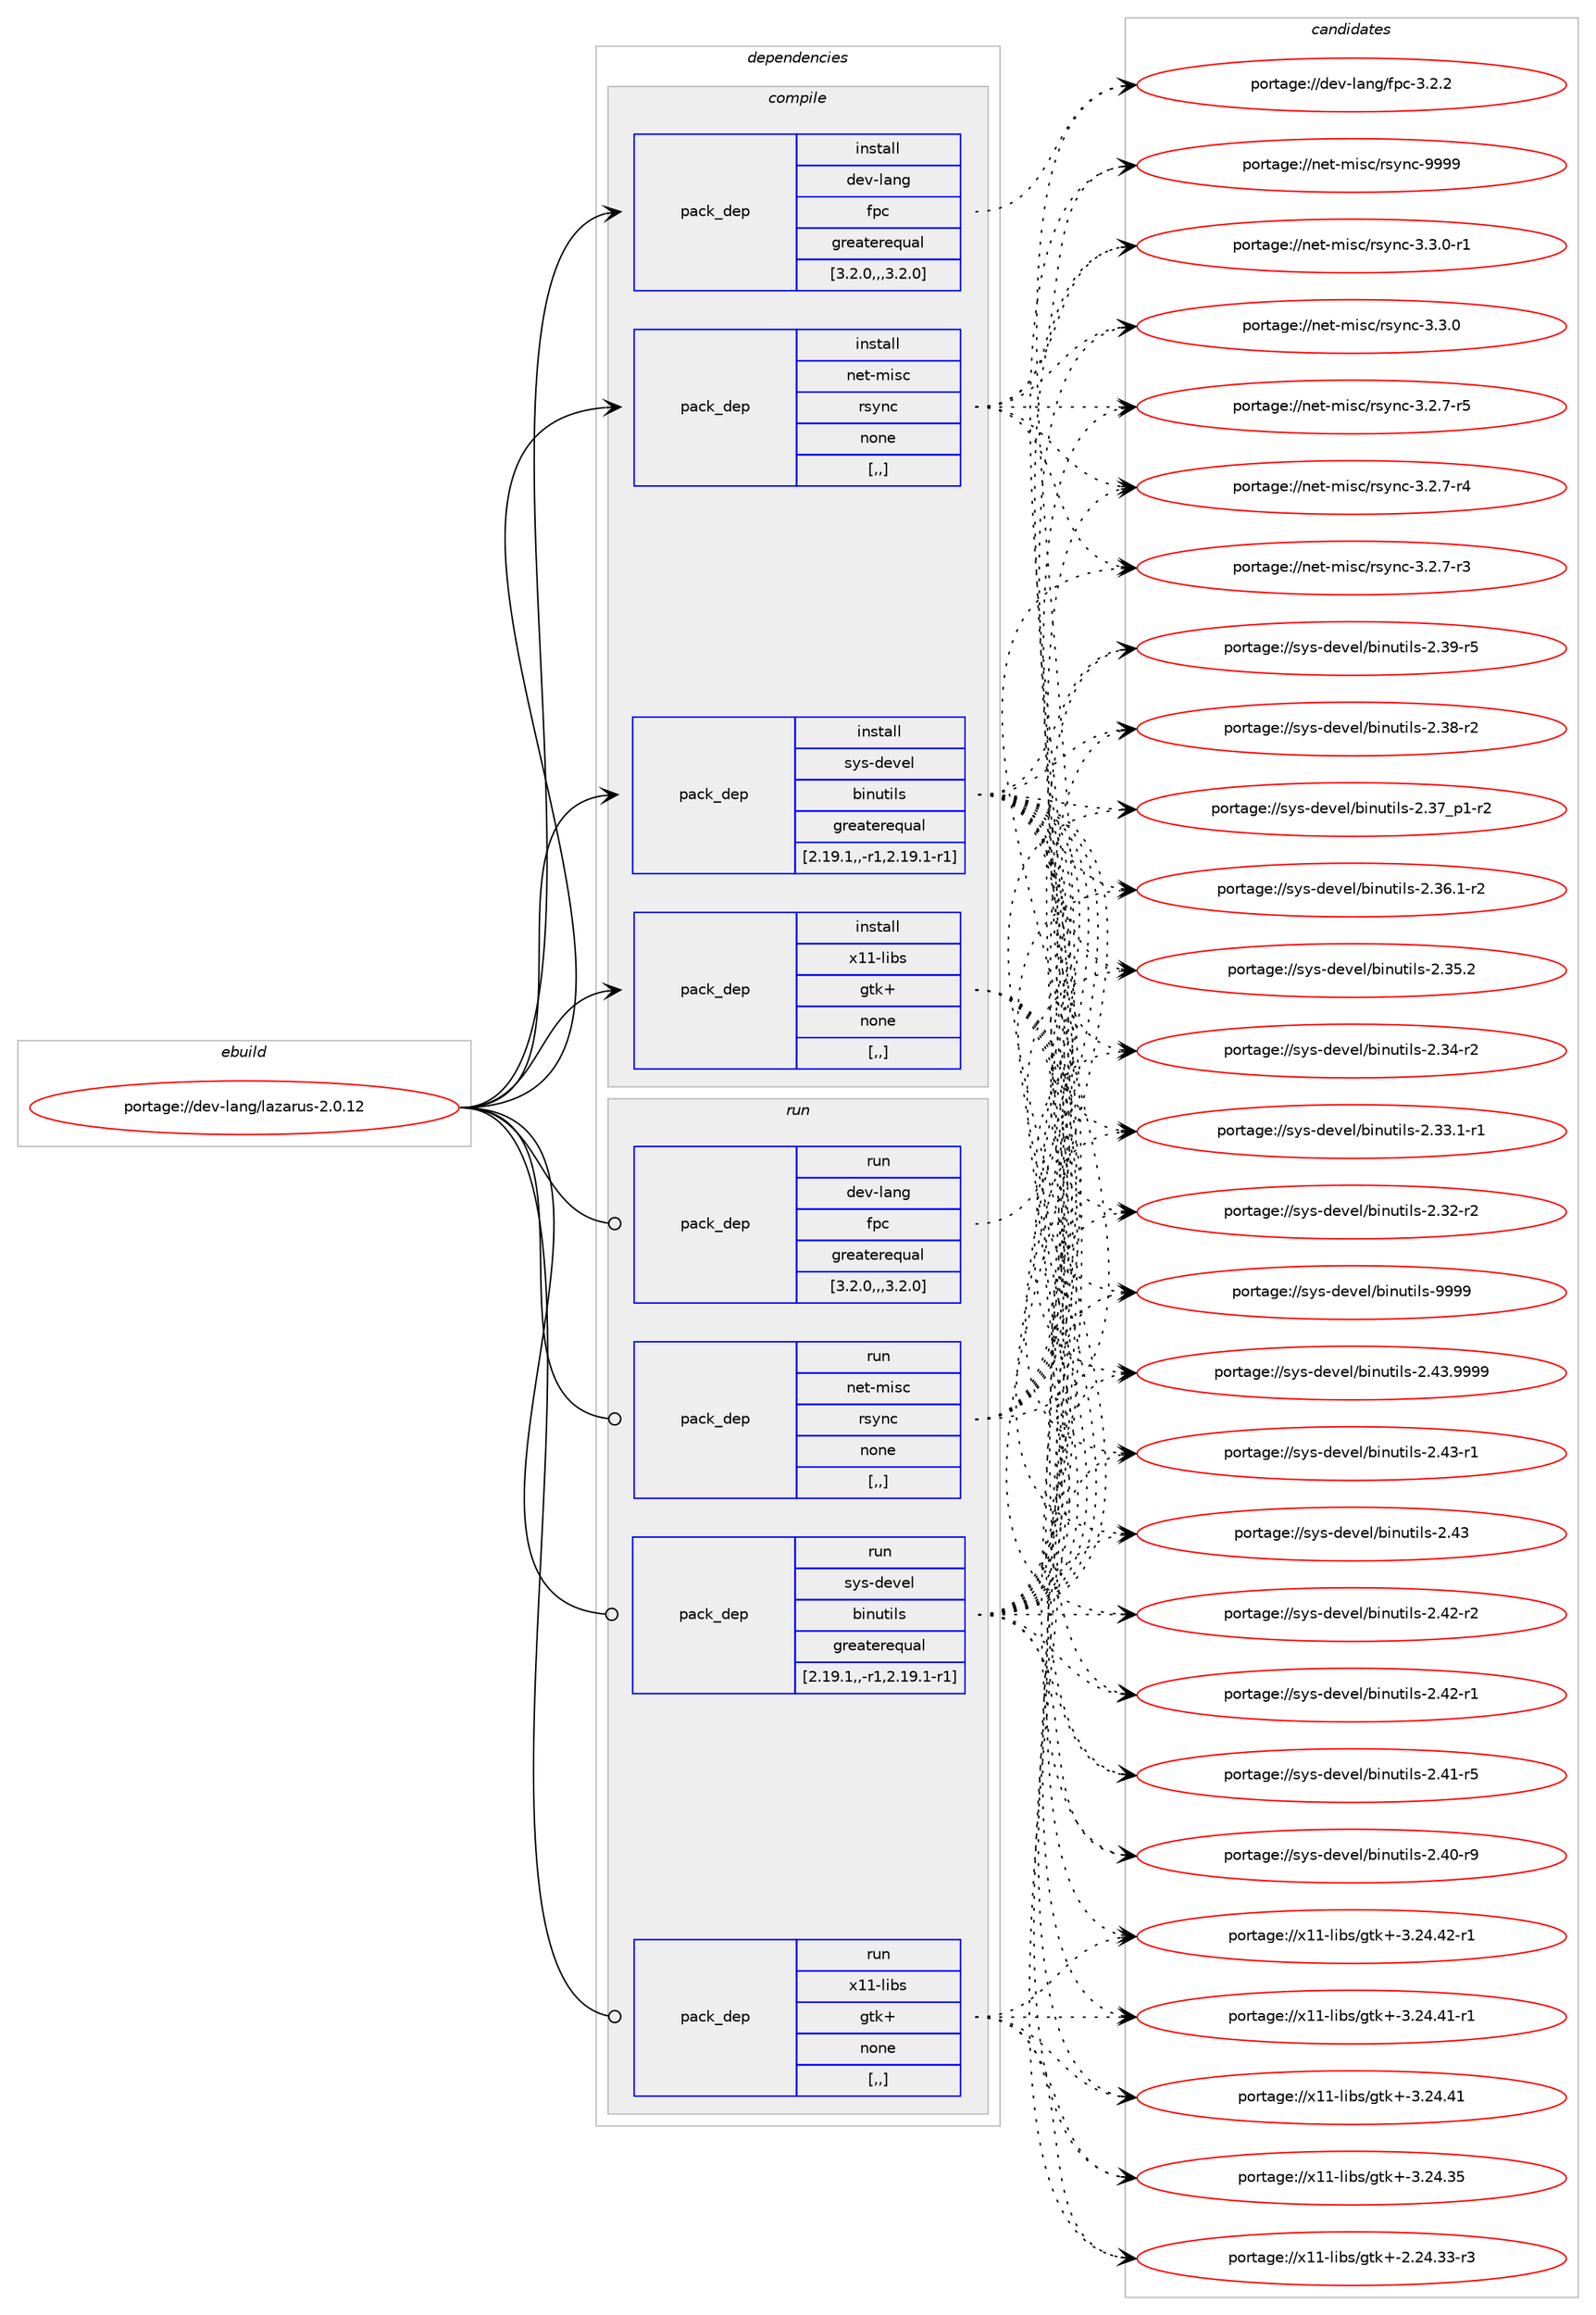 digraph prolog {

# *************
# Graph options
# *************

newrank=true;
concentrate=true;
compound=true;
graph [rankdir=LR,fontname=Helvetica,fontsize=10,ranksep=1.5];#, ranksep=2.5, nodesep=0.2];
edge  [arrowhead=vee];
node  [fontname=Helvetica,fontsize=10];

# **********
# The ebuild
# **********

subgraph cluster_leftcol {
color=gray;
label=<<i>ebuild</i>>;
id [label="portage://dev-lang/lazarus-2.0.12", color=red, width=4, href="../dev-lang/lazarus-2.0.12.svg"];
}

# ****************
# The dependencies
# ****************

subgraph cluster_midcol {
color=gray;
label=<<i>dependencies</i>>;
subgraph cluster_compile {
fillcolor="#eeeeee";
style=filled;
label=<<i>compile</i>>;
subgraph pack435693 {
dependency593536 [label=<<TABLE BORDER="0" CELLBORDER="1" CELLSPACING="0" CELLPADDING="4" WIDTH="220"><TR><TD ROWSPAN="6" CELLPADDING="30">pack_dep</TD></TR><TR><TD WIDTH="110">install</TD></TR><TR><TD>dev-lang</TD></TR><TR><TD>fpc</TD></TR><TR><TD>greaterequal</TD></TR><TR><TD>[3.2.0,,,3.2.0]</TD></TR></TABLE>>, shape=none, color=blue];
}
id:e -> dependency593536:w [weight=20,style="solid",arrowhead="vee"];
subgraph pack435694 {
dependency593537 [label=<<TABLE BORDER="0" CELLBORDER="1" CELLSPACING="0" CELLPADDING="4" WIDTH="220"><TR><TD ROWSPAN="6" CELLPADDING="30">pack_dep</TD></TR><TR><TD WIDTH="110">install</TD></TR><TR><TD>net-misc</TD></TR><TR><TD>rsync</TD></TR><TR><TD>none</TD></TR><TR><TD>[,,]</TD></TR></TABLE>>, shape=none, color=blue];
}
id:e -> dependency593537:w [weight=20,style="solid",arrowhead="vee"];
subgraph pack435695 {
dependency593538 [label=<<TABLE BORDER="0" CELLBORDER="1" CELLSPACING="0" CELLPADDING="4" WIDTH="220"><TR><TD ROWSPAN="6" CELLPADDING="30">pack_dep</TD></TR><TR><TD WIDTH="110">install</TD></TR><TR><TD>sys-devel</TD></TR><TR><TD>binutils</TD></TR><TR><TD>greaterequal</TD></TR><TR><TD>[2.19.1,,-r1,2.19.1-r1]</TD></TR></TABLE>>, shape=none, color=blue];
}
id:e -> dependency593538:w [weight=20,style="solid",arrowhead="vee"];
subgraph pack435696 {
dependency593539 [label=<<TABLE BORDER="0" CELLBORDER="1" CELLSPACING="0" CELLPADDING="4" WIDTH="220"><TR><TD ROWSPAN="6" CELLPADDING="30">pack_dep</TD></TR><TR><TD WIDTH="110">install</TD></TR><TR><TD>x11-libs</TD></TR><TR><TD>gtk+</TD></TR><TR><TD>none</TD></TR><TR><TD>[,,]</TD></TR></TABLE>>, shape=none, color=blue];
}
id:e -> dependency593539:w [weight=20,style="solid",arrowhead="vee"];
}
subgraph cluster_compileandrun {
fillcolor="#eeeeee";
style=filled;
label=<<i>compile and run</i>>;
}
subgraph cluster_run {
fillcolor="#eeeeee";
style=filled;
label=<<i>run</i>>;
subgraph pack435697 {
dependency593540 [label=<<TABLE BORDER="0" CELLBORDER="1" CELLSPACING="0" CELLPADDING="4" WIDTH="220"><TR><TD ROWSPAN="6" CELLPADDING="30">pack_dep</TD></TR><TR><TD WIDTH="110">run</TD></TR><TR><TD>dev-lang</TD></TR><TR><TD>fpc</TD></TR><TR><TD>greaterequal</TD></TR><TR><TD>[3.2.0,,,3.2.0]</TD></TR></TABLE>>, shape=none, color=blue];
}
id:e -> dependency593540:w [weight=20,style="solid",arrowhead="odot"];
subgraph pack435698 {
dependency593541 [label=<<TABLE BORDER="0" CELLBORDER="1" CELLSPACING="0" CELLPADDING="4" WIDTH="220"><TR><TD ROWSPAN="6" CELLPADDING="30">pack_dep</TD></TR><TR><TD WIDTH="110">run</TD></TR><TR><TD>net-misc</TD></TR><TR><TD>rsync</TD></TR><TR><TD>none</TD></TR><TR><TD>[,,]</TD></TR></TABLE>>, shape=none, color=blue];
}
id:e -> dependency593541:w [weight=20,style="solid",arrowhead="odot"];
subgraph pack435699 {
dependency593542 [label=<<TABLE BORDER="0" CELLBORDER="1" CELLSPACING="0" CELLPADDING="4" WIDTH="220"><TR><TD ROWSPAN="6" CELLPADDING="30">pack_dep</TD></TR><TR><TD WIDTH="110">run</TD></TR><TR><TD>sys-devel</TD></TR><TR><TD>binutils</TD></TR><TR><TD>greaterequal</TD></TR><TR><TD>[2.19.1,,-r1,2.19.1-r1]</TD></TR></TABLE>>, shape=none, color=blue];
}
id:e -> dependency593542:w [weight=20,style="solid",arrowhead="odot"];
subgraph pack435700 {
dependency593543 [label=<<TABLE BORDER="0" CELLBORDER="1" CELLSPACING="0" CELLPADDING="4" WIDTH="220"><TR><TD ROWSPAN="6" CELLPADDING="30">pack_dep</TD></TR><TR><TD WIDTH="110">run</TD></TR><TR><TD>x11-libs</TD></TR><TR><TD>gtk+</TD></TR><TR><TD>none</TD></TR><TR><TD>[,,]</TD></TR></TABLE>>, shape=none, color=blue];
}
id:e -> dependency593543:w [weight=20,style="solid",arrowhead="odot"];
}
}

# **************
# The candidates
# **************

subgraph cluster_choices {
rank=same;
color=gray;
label=<<i>candidates</i>>;

subgraph choice435693 {
color=black;
nodesep=1;
choice10010111845108971101034710211299455146504650 [label="portage://dev-lang/fpc-3.2.2", color=red, width=4,href="../dev-lang/fpc-3.2.2.svg"];
dependency593536:e -> choice10010111845108971101034710211299455146504650:w [style=dotted,weight="100"];
}
subgraph choice435694 {
color=black;
nodesep=1;
choice110101116451091051159947114115121110994557575757 [label="portage://net-misc/rsync-9999", color=red, width=4,href="../net-misc/rsync-9999.svg"];
choice110101116451091051159947114115121110994551465146484511449 [label="portage://net-misc/rsync-3.3.0-r1", color=red, width=4,href="../net-misc/rsync-3.3.0-r1.svg"];
choice11010111645109105115994711411512111099455146514648 [label="portage://net-misc/rsync-3.3.0", color=red, width=4,href="../net-misc/rsync-3.3.0.svg"];
choice110101116451091051159947114115121110994551465046554511453 [label="portage://net-misc/rsync-3.2.7-r5", color=red, width=4,href="../net-misc/rsync-3.2.7-r5.svg"];
choice110101116451091051159947114115121110994551465046554511452 [label="portage://net-misc/rsync-3.2.7-r4", color=red, width=4,href="../net-misc/rsync-3.2.7-r4.svg"];
choice110101116451091051159947114115121110994551465046554511451 [label="portage://net-misc/rsync-3.2.7-r3", color=red, width=4,href="../net-misc/rsync-3.2.7-r3.svg"];
dependency593537:e -> choice110101116451091051159947114115121110994557575757:w [style=dotted,weight="100"];
dependency593537:e -> choice110101116451091051159947114115121110994551465146484511449:w [style=dotted,weight="100"];
dependency593537:e -> choice11010111645109105115994711411512111099455146514648:w [style=dotted,weight="100"];
dependency593537:e -> choice110101116451091051159947114115121110994551465046554511453:w [style=dotted,weight="100"];
dependency593537:e -> choice110101116451091051159947114115121110994551465046554511452:w [style=dotted,weight="100"];
dependency593537:e -> choice110101116451091051159947114115121110994551465046554511451:w [style=dotted,weight="100"];
}
subgraph choice435695 {
color=black;
nodesep=1;
choice1151211154510010111810110847981051101171161051081154557575757 [label="portage://sys-devel/binutils-9999", color=red, width=4,href="../sys-devel/binutils-9999.svg"];
choice11512111545100101118101108479810511011711610510811545504652514657575757 [label="portage://sys-devel/binutils-2.43.9999", color=red, width=4,href="../sys-devel/binutils-2.43.9999.svg"];
choice11512111545100101118101108479810511011711610510811545504652514511449 [label="portage://sys-devel/binutils-2.43-r1", color=red, width=4,href="../sys-devel/binutils-2.43-r1.svg"];
choice1151211154510010111810110847981051101171161051081154550465251 [label="portage://sys-devel/binutils-2.43", color=red, width=4,href="../sys-devel/binutils-2.43.svg"];
choice11512111545100101118101108479810511011711610510811545504652504511450 [label="portage://sys-devel/binutils-2.42-r2", color=red, width=4,href="../sys-devel/binutils-2.42-r2.svg"];
choice11512111545100101118101108479810511011711610510811545504652504511449 [label="portage://sys-devel/binutils-2.42-r1", color=red, width=4,href="../sys-devel/binutils-2.42-r1.svg"];
choice11512111545100101118101108479810511011711610510811545504652494511453 [label="portage://sys-devel/binutils-2.41-r5", color=red, width=4,href="../sys-devel/binutils-2.41-r5.svg"];
choice11512111545100101118101108479810511011711610510811545504652484511457 [label="portage://sys-devel/binutils-2.40-r9", color=red, width=4,href="../sys-devel/binutils-2.40-r9.svg"];
choice11512111545100101118101108479810511011711610510811545504651574511453 [label="portage://sys-devel/binutils-2.39-r5", color=red, width=4,href="../sys-devel/binutils-2.39-r5.svg"];
choice11512111545100101118101108479810511011711610510811545504651564511450 [label="portage://sys-devel/binutils-2.38-r2", color=red, width=4,href="../sys-devel/binutils-2.38-r2.svg"];
choice115121115451001011181011084798105110117116105108115455046515595112494511450 [label="portage://sys-devel/binutils-2.37_p1-r2", color=red, width=4,href="../sys-devel/binutils-2.37_p1-r2.svg"];
choice115121115451001011181011084798105110117116105108115455046515446494511450 [label="portage://sys-devel/binutils-2.36.1-r2", color=red, width=4,href="../sys-devel/binutils-2.36.1-r2.svg"];
choice11512111545100101118101108479810511011711610510811545504651534650 [label="portage://sys-devel/binutils-2.35.2", color=red, width=4,href="../sys-devel/binutils-2.35.2.svg"];
choice11512111545100101118101108479810511011711610510811545504651524511450 [label="portage://sys-devel/binutils-2.34-r2", color=red, width=4,href="../sys-devel/binutils-2.34-r2.svg"];
choice115121115451001011181011084798105110117116105108115455046515146494511449 [label="portage://sys-devel/binutils-2.33.1-r1", color=red, width=4,href="../sys-devel/binutils-2.33.1-r1.svg"];
choice11512111545100101118101108479810511011711610510811545504651504511450 [label="portage://sys-devel/binutils-2.32-r2", color=red, width=4,href="../sys-devel/binutils-2.32-r2.svg"];
dependency593538:e -> choice1151211154510010111810110847981051101171161051081154557575757:w [style=dotted,weight="100"];
dependency593538:e -> choice11512111545100101118101108479810511011711610510811545504652514657575757:w [style=dotted,weight="100"];
dependency593538:e -> choice11512111545100101118101108479810511011711610510811545504652514511449:w [style=dotted,weight="100"];
dependency593538:e -> choice1151211154510010111810110847981051101171161051081154550465251:w [style=dotted,weight="100"];
dependency593538:e -> choice11512111545100101118101108479810511011711610510811545504652504511450:w [style=dotted,weight="100"];
dependency593538:e -> choice11512111545100101118101108479810511011711610510811545504652504511449:w [style=dotted,weight="100"];
dependency593538:e -> choice11512111545100101118101108479810511011711610510811545504652494511453:w [style=dotted,weight="100"];
dependency593538:e -> choice11512111545100101118101108479810511011711610510811545504652484511457:w [style=dotted,weight="100"];
dependency593538:e -> choice11512111545100101118101108479810511011711610510811545504651574511453:w [style=dotted,weight="100"];
dependency593538:e -> choice11512111545100101118101108479810511011711610510811545504651564511450:w [style=dotted,weight="100"];
dependency593538:e -> choice115121115451001011181011084798105110117116105108115455046515595112494511450:w [style=dotted,weight="100"];
dependency593538:e -> choice115121115451001011181011084798105110117116105108115455046515446494511450:w [style=dotted,weight="100"];
dependency593538:e -> choice11512111545100101118101108479810511011711610510811545504651534650:w [style=dotted,weight="100"];
dependency593538:e -> choice11512111545100101118101108479810511011711610510811545504651524511450:w [style=dotted,weight="100"];
dependency593538:e -> choice115121115451001011181011084798105110117116105108115455046515146494511449:w [style=dotted,weight="100"];
dependency593538:e -> choice11512111545100101118101108479810511011711610510811545504651504511450:w [style=dotted,weight="100"];
}
subgraph choice435696 {
color=black;
nodesep=1;
choice12049494510810598115471031161074345514650524652504511449 [label="portage://x11-libs/gtk+-3.24.42-r1", color=red, width=4,href="../x11-libs/gtk+-3.24.42-r1.svg"];
choice12049494510810598115471031161074345514650524652494511449 [label="portage://x11-libs/gtk+-3.24.41-r1", color=red, width=4,href="../x11-libs/gtk+-3.24.41-r1.svg"];
choice1204949451081059811547103116107434551465052465249 [label="portage://x11-libs/gtk+-3.24.41", color=red, width=4,href="../x11-libs/gtk+-3.24.41.svg"];
choice1204949451081059811547103116107434551465052465153 [label="portage://x11-libs/gtk+-3.24.35", color=red, width=4,href="../x11-libs/gtk+-3.24.35.svg"];
choice12049494510810598115471031161074345504650524651514511451 [label="portage://x11-libs/gtk+-2.24.33-r3", color=red, width=4,href="../x11-libs/gtk+-2.24.33-r3.svg"];
dependency593539:e -> choice12049494510810598115471031161074345514650524652504511449:w [style=dotted,weight="100"];
dependency593539:e -> choice12049494510810598115471031161074345514650524652494511449:w [style=dotted,weight="100"];
dependency593539:e -> choice1204949451081059811547103116107434551465052465249:w [style=dotted,weight="100"];
dependency593539:e -> choice1204949451081059811547103116107434551465052465153:w [style=dotted,weight="100"];
dependency593539:e -> choice12049494510810598115471031161074345504650524651514511451:w [style=dotted,weight="100"];
}
subgraph choice435697 {
color=black;
nodesep=1;
choice10010111845108971101034710211299455146504650 [label="portage://dev-lang/fpc-3.2.2", color=red, width=4,href="../dev-lang/fpc-3.2.2.svg"];
dependency593540:e -> choice10010111845108971101034710211299455146504650:w [style=dotted,weight="100"];
}
subgraph choice435698 {
color=black;
nodesep=1;
choice110101116451091051159947114115121110994557575757 [label="portage://net-misc/rsync-9999", color=red, width=4,href="../net-misc/rsync-9999.svg"];
choice110101116451091051159947114115121110994551465146484511449 [label="portage://net-misc/rsync-3.3.0-r1", color=red, width=4,href="../net-misc/rsync-3.3.0-r1.svg"];
choice11010111645109105115994711411512111099455146514648 [label="portage://net-misc/rsync-3.3.0", color=red, width=4,href="../net-misc/rsync-3.3.0.svg"];
choice110101116451091051159947114115121110994551465046554511453 [label="portage://net-misc/rsync-3.2.7-r5", color=red, width=4,href="../net-misc/rsync-3.2.7-r5.svg"];
choice110101116451091051159947114115121110994551465046554511452 [label="portage://net-misc/rsync-3.2.7-r4", color=red, width=4,href="../net-misc/rsync-3.2.7-r4.svg"];
choice110101116451091051159947114115121110994551465046554511451 [label="portage://net-misc/rsync-3.2.7-r3", color=red, width=4,href="../net-misc/rsync-3.2.7-r3.svg"];
dependency593541:e -> choice110101116451091051159947114115121110994557575757:w [style=dotted,weight="100"];
dependency593541:e -> choice110101116451091051159947114115121110994551465146484511449:w [style=dotted,weight="100"];
dependency593541:e -> choice11010111645109105115994711411512111099455146514648:w [style=dotted,weight="100"];
dependency593541:e -> choice110101116451091051159947114115121110994551465046554511453:w [style=dotted,weight="100"];
dependency593541:e -> choice110101116451091051159947114115121110994551465046554511452:w [style=dotted,weight="100"];
dependency593541:e -> choice110101116451091051159947114115121110994551465046554511451:w [style=dotted,weight="100"];
}
subgraph choice435699 {
color=black;
nodesep=1;
choice1151211154510010111810110847981051101171161051081154557575757 [label="portage://sys-devel/binutils-9999", color=red, width=4,href="../sys-devel/binutils-9999.svg"];
choice11512111545100101118101108479810511011711610510811545504652514657575757 [label="portage://sys-devel/binutils-2.43.9999", color=red, width=4,href="../sys-devel/binutils-2.43.9999.svg"];
choice11512111545100101118101108479810511011711610510811545504652514511449 [label="portage://sys-devel/binutils-2.43-r1", color=red, width=4,href="../sys-devel/binutils-2.43-r1.svg"];
choice1151211154510010111810110847981051101171161051081154550465251 [label="portage://sys-devel/binutils-2.43", color=red, width=4,href="../sys-devel/binutils-2.43.svg"];
choice11512111545100101118101108479810511011711610510811545504652504511450 [label="portage://sys-devel/binutils-2.42-r2", color=red, width=4,href="../sys-devel/binutils-2.42-r2.svg"];
choice11512111545100101118101108479810511011711610510811545504652504511449 [label="portage://sys-devel/binutils-2.42-r1", color=red, width=4,href="../sys-devel/binutils-2.42-r1.svg"];
choice11512111545100101118101108479810511011711610510811545504652494511453 [label="portage://sys-devel/binutils-2.41-r5", color=red, width=4,href="../sys-devel/binutils-2.41-r5.svg"];
choice11512111545100101118101108479810511011711610510811545504652484511457 [label="portage://sys-devel/binutils-2.40-r9", color=red, width=4,href="../sys-devel/binutils-2.40-r9.svg"];
choice11512111545100101118101108479810511011711610510811545504651574511453 [label="portage://sys-devel/binutils-2.39-r5", color=red, width=4,href="../sys-devel/binutils-2.39-r5.svg"];
choice11512111545100101118101108479810511011711610510811545504651564511450 [label="portage://sys-devel/binutils-2.38-r2", color=red, width=4,href="../sys-devel/binutils-2.38-r2.svg"];
choice115121115451001011181011084798105110117116105108115455046515595112494511450 [label="portage://sys-devel/binutils-2.37_p1-r2", color=red, width=4,href="../sys-devel/binutils-2.37_p1-r2.svg"];
choice115121115451001011181011084798105110117116105108115455046515446494511450 [label="portage://sys-devel/binutils-2.36.1-r2", color=red, width=4,href="../sys-devel/binutils-2.36.1-r2.svg"];
choice11512111545100101118101108479810511011711610510811545504651534650 [label="portage://sys-devel/binutils-2.35.2", color=red, width=4,href="../sys-devel/binutils-2.35.2.svg"];
choice11512111545100101118101108479810511011711610510811545504651524511450 [label="portage://sys-devel/binutils-2.34-r2", color=red, width=4,href="../sys-devel/binutils-2.34-r2.svg"];
choice115121115451001011181011084798105110117116105108115455046515146494511449 [label="portage://sys-devel/binutils-2.33.1-r1", color=red, width=4,href="../sys-devel/binutils-2.33.1-r1.svg"];
choice11512111545100101118101108479810511011711610510811545504651504511450 [label="portage://sys-devel/binutils-2.32-r2", color=red, width=4,href="../sys-devel/binutils-2.32-r2.svg"];
dependency593542:e -> choice1151211154510010111810110847981051101171161051081154557575757:w [style=dotted,weight="100"];
dependency593542:e -> choice11512111545100101118101108479810511011711610510811545504652514657575757:w [style=dotted,weight="100"];
dependency593542:e -> choice11512111545100101118101108479810511011711610510811545504652514511449:w [style=dotted,weight="100"];
dependency593542:e -> choice1151211154510010111810110847981051101171161051081154550465251:w [style=dotted,weight="100"];
dependency593542:e -> choice11512111545100101118101108479810511011711610510811545504652504511450:w [style=dotted,weight="100"];
dependency593542:e -> choice11512111545100101118101108479810511011711610510811545504652504511449:w [style=dotted,weight="100"];
dependency593542:e -> choice11512111545100101118101108479810511011711610510811545504652494511453:w [style=dotted,weight="100"];
dependency593542:e -> choice11512111545100101118101108479810511011711610510811545504652484511457:w [style=dotted,weight="100"];
dependency593542:e -> choice11512111545100101118101108479810511011711610510811545504651574511453:w [style=dotted,weight="100"];
dependency593542:e -> choice11512111545100101118101108479810511011711610510811545504651564511450:w [style=dotted,weight="100"];
dependency593542:e -> choice115121115451001011181011084798105110117116105108115455046515595112494511450:w [style=dotted,weight="100"];
dependency593542:e -> choice115121115451001011181011084798105110117116105108115455046515446494511450:w [style=dotted,weight="100"];
dependency593542:e -> choice11512111545100101118101108479810511011711610510811545504651534650:w [style=dotted,weight="100"];
dependency593542:e -> choice11512111545100101118101108479810511011711610510811545504651524511450:w [style=dotted,weight="100"];
dependency593542:e -> choice115121115451001011181011084798105110117116105108115455046515146494511449:w [style=dotted,weight="100"];
dependency593542:e -> choice11512111545100101118101108479810511011711610510811545504651504511450:w [style=dotted,weight="100"];
}
subgraph choice435700 {
color=black;
nodesep=1;
choice12049494510810598115471031161074345514650524652504511449 [label="portage://x11-libs/gtk+-3.24.42-r1", color=red, width=4,href="../x11-libs/gtk+-3.24.42-r1.svg"];
choice12049494510810598115471031161074345514650524652494511449 [label="portage://x11-libs/gtk+-3.24.41-r1", color=red, width=4,href="../x11-libs/gtk+-3.24.41-r1.svg"];
choice1204949451081059811547103116107434551465052465249 [label="portage://x11-libs/gtk+-3.24.41", color=red, width=4,href="../x11-libs/gtk+-3.24.41.svg"];
choice1204949451081059811547103116107434551465052465153 [label="portage://x11-libs/gtk+-3.24.35", color=red, width=4,href="../x11-libs/gtk+-3.24.35.svg"];
choice12049494510810598115471031161074345504650524651514511451 [label="portage://x11-libs/gtk+-2.24.33-r3", color=red, width=4,href="../x11-libs/gtk+-2.24.33-r3.svg"];
dependency593543:e -> choice12049494510810598115471031161074345514650524652504511449:w [style=dotted,weight="100"];
dependency593543:e -> choice12049494510810598115471031161074345514650524652494511449:w [style=dotted,weight="100"];
dependency593543:e -> choice1204949451081059811547103116107434551465052465249:w [style=dotted,weight="100"];
dependency593543:e -> choice1204949451081059811547103116107434551465052465153:w [style=dotted,weight="100"];
dependency593543:e -> choice12049494510810598115471031161074345504650524651514511451:w [style=dotted,weight="100"];
}
}

}
